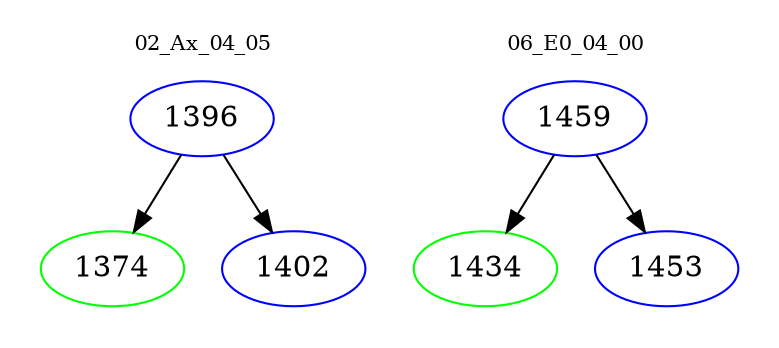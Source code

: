 digraph{
subgraph cluster_0 {
color = white
label = "02_Ax_04_05";
fontsize=10;
T0_1396 [label="1396", color="blue"]
T0_1396 -> T0_1374 [color="black"]
T0_1374 [label="1374", color="green"]
T0_1396 -> T0_1402 [color="black"]
T0_1402 [label="1402", color="blue"]
}
subgraph cluster_1 {
color = white
label = "06_E0_04_00";
fontsize=10;
T1_1459 [label="1459", color="blue"]
T1_1459 -> T1_1434 [color="black"]
T1_1434 [label="1434", color="green"]
T1_1459 -> T1_1453 [color="black"]
T1_1453 [label="1453", color="blue"]
}
}
